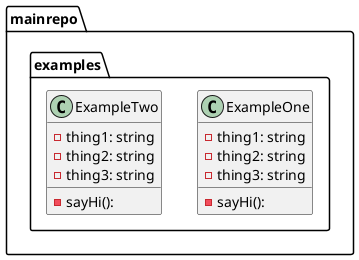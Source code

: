 @startuml
package ...mainrepo.examples{
class ExampleOne {
-thing1: string
-thing2: string
-thing3: string
-sayHi(): 
}
}
package ...mainrepo.examples{
class ExampleTwo {
-thing1: string
-thing2: string
-thing3: string
-sayHi(): 
}
}

@enduml